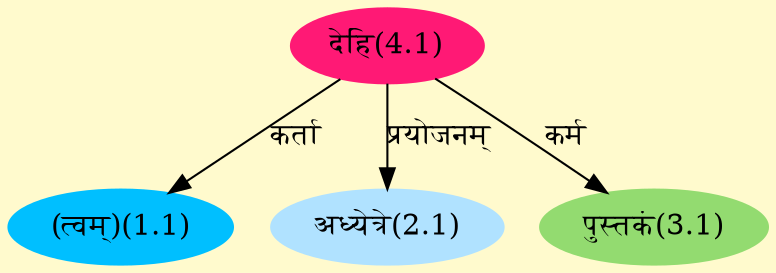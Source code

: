 digraph G{
rankdir=BT;
 compound=true;
 bgcolor="lemonchiffon1";
Node1_1 [style=filled, color="#00BFFF" label = "(त्वम्)(1.1)"]
Node4_1 [style=filled, color="#FF1975" label = "देहि(4.1)"]
Node2_1 [style=filled, color="#B0E2FF" label = "अध्येत्रे(2.1)"]
Node3_1 [style=filled, color="#93DB70" label = "पुस्तकं(3.1)"]
/* Start of Relations section */

Node1_1 -> Node4_1 [  label="कर्ता"  dir="back" ]
Node2_1 -> Node4_1 [  label="प्रयोजनम्"  dir="back" ]
Node3_1 -> Node4_1 [  label="कर्म"  dir="back" ]
}

